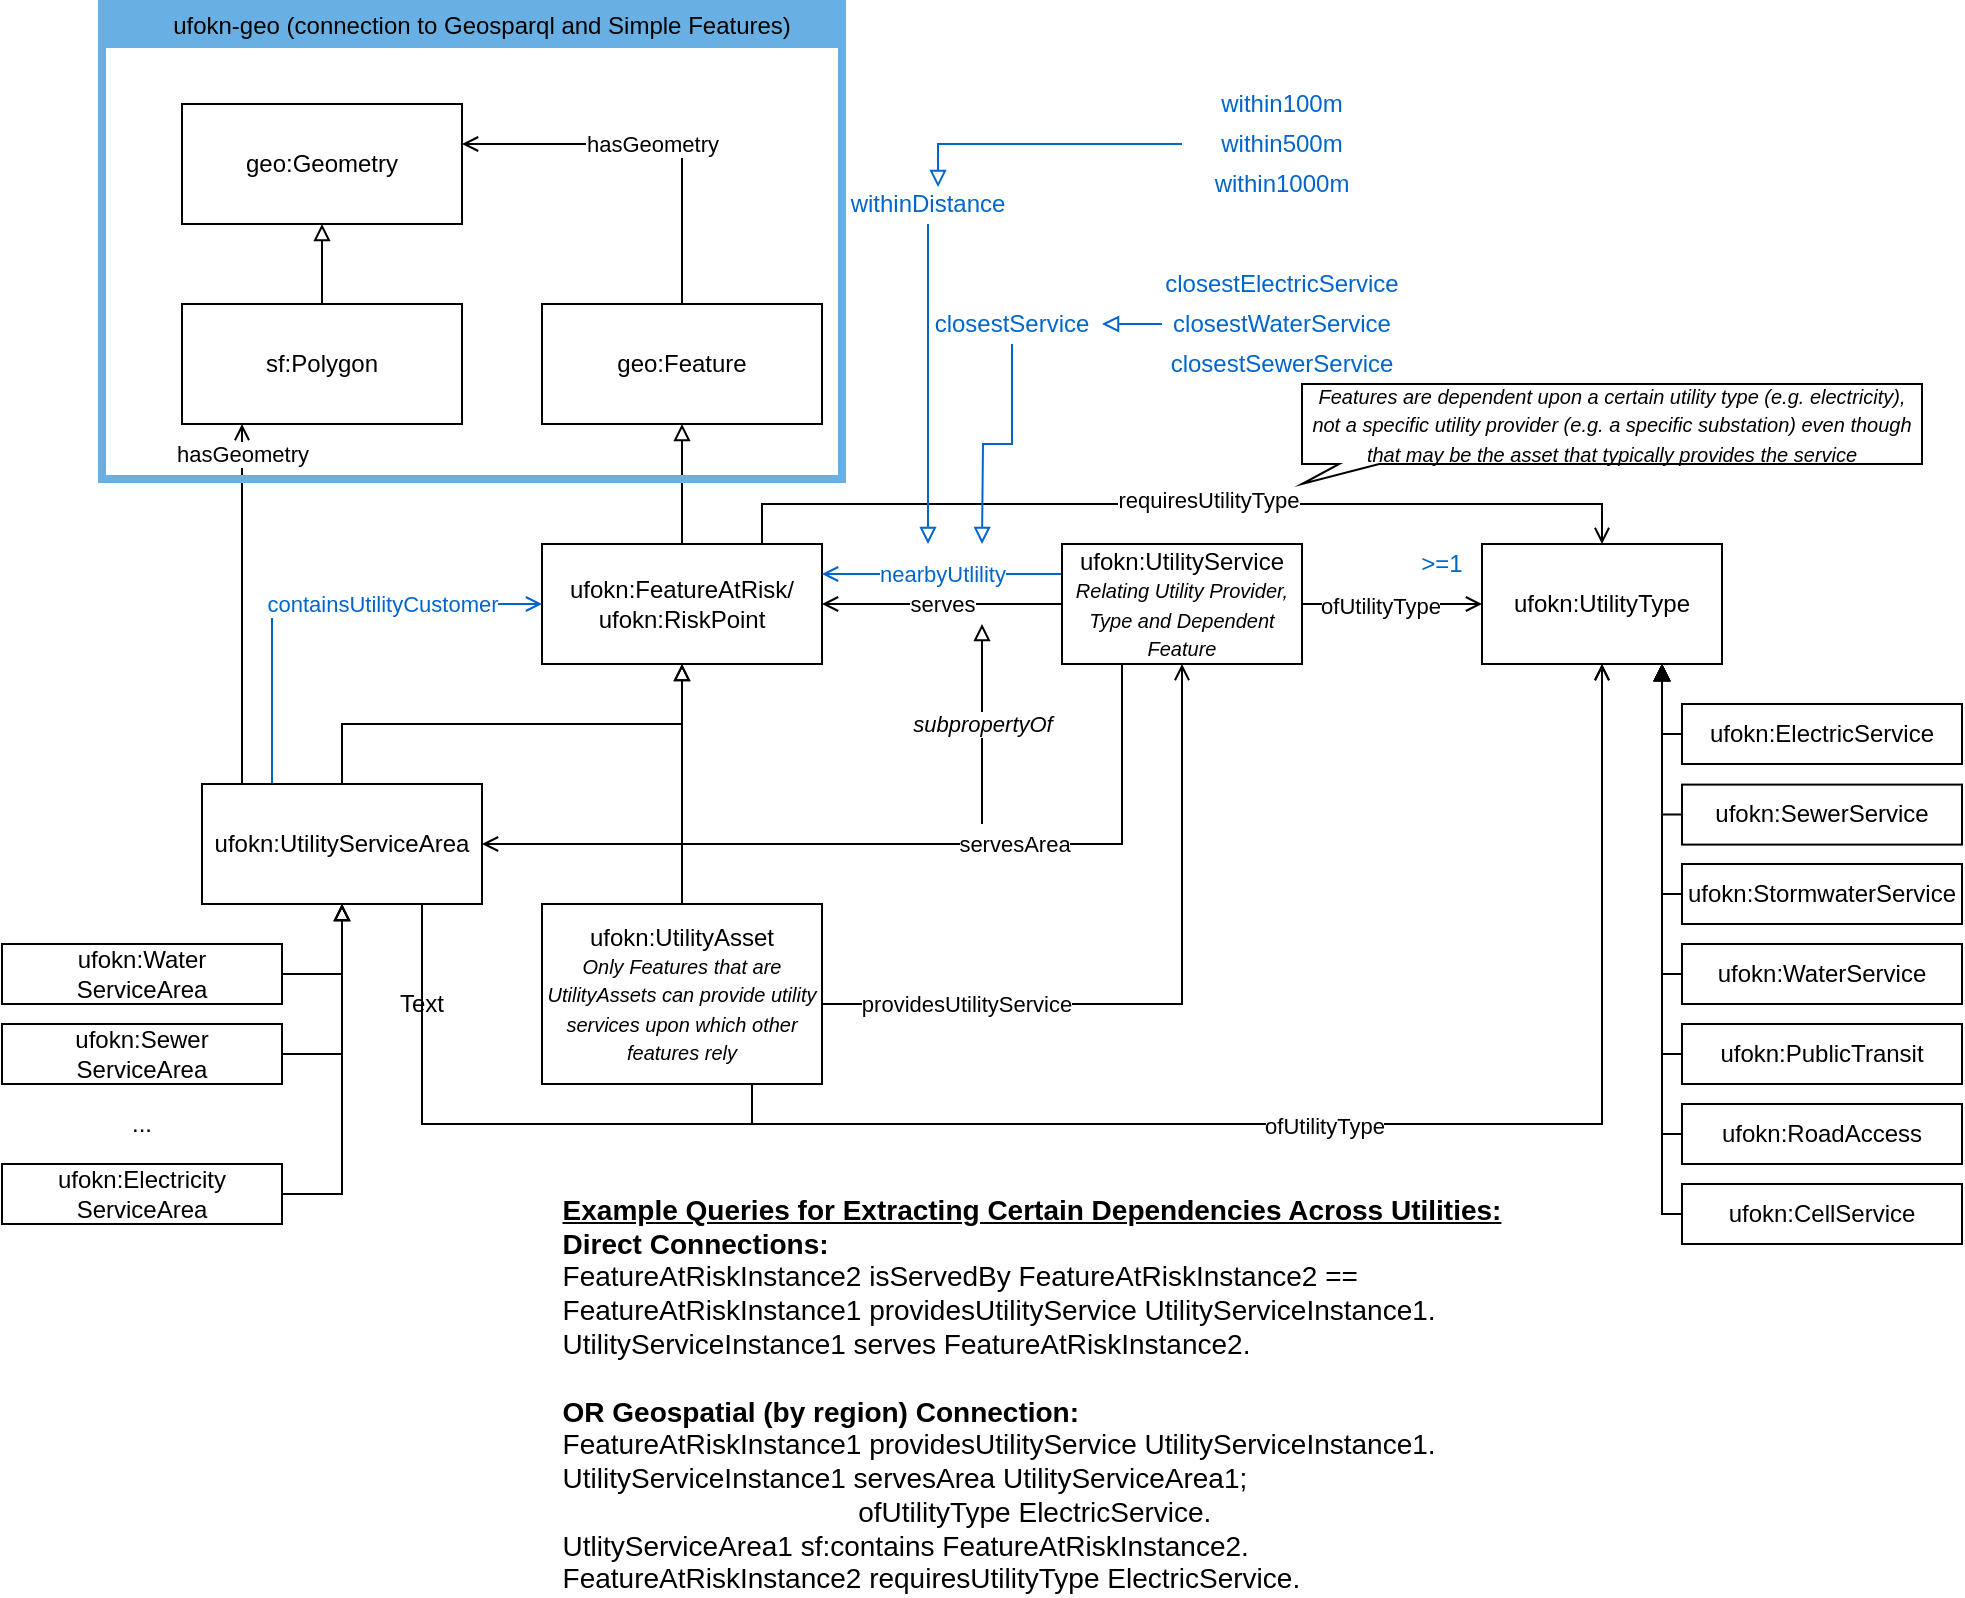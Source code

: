 <mxfile version="14.5.3" type="device"><diagram id="R2lEEEUBdFMjLlhIrx00" name="Page-1"><mxGraphModel dx="903" dy="436" grid="1" gridSize="10" guides="1" tooltips="1" connect="1" arrows="1" fold="1" page="1" pageScale="1" pageWidth="1100" pageHeight="850" math="0" shadow="0" extFonts="Permanent Marker^https://fonts.googleapis.com/css?family=Permanent+Marker"><root><mxCell id="0"/><mxCell id="1" parent="0"/><mxCell id="pcSZ4oZ6zpWhqPWP_OGe-4" style="edgeStyle=orthogonalEdgeStyle;rounded=0;orthogonalLoop=1;jettySize=auto;html=1;endArrow=open;endFill=0;" parent="1" source="pcSZ4oZ6zpWhqPWP_OGe-56" target="pcSZ4oZ6zpWhqPWP_OGe-2" edge="1"><mxGeometry relative="1" as="geometry"><Array as="points"><mxPoint x="670" y="520"/></Array></mxGeometry></mxCell><mxCell id="pcSZ4oZ6zpWhqPWP_OGe-5" value="providesUtilityService" style="edgeLabel;html=1;align=center;verticalAlign=middle;resizable=0;points=[];" parent="pcSZ4oZ6zpWhqPWP_OGe-4" vertex="1" connectable="0"><mxGeometry x="-0.295" relative="1" as="geometry"><mxPoint x="-51.38" y="-0.03" as="offset"/></mxGeometry></mxCell><mxCell id="pcSZ4oZ6zpWhqPWP_OGe-7" style="edgeStyle=orthogonalEdgeStyle;rounded=0;orthogonalLoop=1;jettySize=auto;html=1;entryX=0.5;entryY=1;entryDx=0;entryDy=0;endArrow=block;endFill=0;" parent="1" source="pcSZ4oZ6zpWhqPWP_OGe-1" target="pcSZ4oZ6zpWhqPWP_OGe-6" edge="1"><mxGeometry relative="1" as="geometry"/></mxCell><mxCell id="pcSZ4oZ6zpWhqPWP_OGe-75" style="edgeStyle=orthogonalEdgeStyle;rounded=0;orthogonalLoop=1;jettySize=auto;html=1;entryX=0.5;entryY=0;entryDx=0;entryDy=0;endArrow=open;endFill=0;" parent="1" source="pcSZ4oZ6zpWhqPWP_OGe-1" target="pcSZ4oZ6zpWhqPWP_OGe-58" edge="1"><mxGeometry relative="1" as="geometry"><Array as="points"><mxPoint x="460" y="270"/><mxPoint x="880" y="270"/></Array></mxGeometry></mxCell><mxCell id="pcSZ4oZ6zpWhqPWP_OGe-76" value="requiresUtilityType" style="edgeLabel;html=1;align=center;verticalAlign=middle;resizable=0;points=[];" parent="pcSZ4oZ6zpWhqPWP_OGe-75" vertex="1" connectable="0"><mxGeometry x="0.054" y="2" relative="1" as="geometry"><mxPoint as="offset"/></mxGeometry></mxCell><mxCell id="pcSZ4oZ6zpWhqPWP_OGe-1" value="ufokn:FeatureAtRisk/&lt;br&gt;ufokn:RiskPoint" style="rounded=0;whiteSpace=wrap;html=1;" parent="1" vertex="1"><mxGeometry x="350" y="290" width="140" height="60" as="geometry"/></mxCell><mxCell id="pcSZ4oZ6zpWhqPWP_OGe-10" value="serves" style="edgeStyle=orthogonalEdgeStyle;rounded=0;orthogonalLoop=1;jettySize=auto;html=1;endArrow=open;endFill=0;" parent="1" source="pcSZ4oZ6zpWhqPWP_OGe-2" target="pcSZ4oZ6zpWhqPWP_OGe-1" edge="1"><mxGeometry relative="1" as="geometry"><Array as="points"/></mxGeometry></mxCell><mxCell id="pcSZ4oZ6zpWhqPWP_OGe-60" style="edgeStyle=orthogonalEdgeStyle;rounded=0;orthogonalLoop=1;jettySize=auto;html=1;endArrow=open;endFill=0;" parent="1" source="pcSZ4oZ6zpWhqPWP_OGe-2" target="pcSZ4oZ6zpWhqPWP_OGe-58" edge="1"><mxGeometry relative="1" as="geometry"/></mxCell><mxCell id="pcSZ4oZ6zpWhqPWP_OGe-61" value="ofUtilityType" style="edgeLabel;html=1;align=center;verticalAlign=middle;resizable=0;points=[];" parent="pcSZ4oZ6zpWhqPWP_OGe-60" vertex="1" connectable="0"><mxGeometry x="-0.14" y="-1" relative="1" as="geometry"><mxPoint as="offset"/></mxGeometry></mxCell><mxCell id="pcSZ4oZ6zpWhqPWP_OGe-77" value="nearbyUtlility" style="edgeStyle=orthogonalEdgeStyle;rounded=0;orthogonalLoop=1;jettySize=auto;html=1;exitX=0;exitY=0.25;exitDx=0;exitDy=0;entryX=1;entryY=0.25;entryDx=0;entryDy=0;endArrow=open;endFill=0;fontColor=#0066CC;strokeColor=#0066CC;" parent="1" source="pcSZ4oZ6zpWhqPWP_OGe-2" target="pcSZ4oZ6zpWhqPWP_OGe-1" edge="1"><mxGeometry relative="1" as="geometry"/></mxCell><mxCell id="pcSZ4oZ6zpWhqPWP_OGe-2" value="ufokn:UtilityService&lt;br&gt;&lt;font style=&quot;font-size: 10px&quot;&gt;&lt;i&gt;Relating Utility Provider, Type and Dependent Feature&lt;/i&gt;&lt;/font&gt;" style="rounded=0;whiteSpace=wrap;html=1;" parent="1" vertex="1"><mxGeometry x="610" y="290" width="120" height="60" as="geometry"/></mxCell><mxCell id="pcSZ4oZ6zpWhqPWP_OGe-9" value="hasGeometry" style="edgeStyle=orthogonalEdgeStyle;rounded=0;orthogonalLoop=1;jettySize=auto;html=1;endArrow=open;endFill=0;" parent="1" source="pcSZ4oZ6zpWhqPWP_OGe-6" target="pcSZ4oZ6zpWhqPWP_OGe-8" edge="1"><mxGeometry relative="1" as="geometry"><Array as="points"><mxPoint x="420" y="90"/></Array></mxGeometry></mxCell><mxCell id="pcSZ4oZ6zpWhqPWP_OGe-6" value="geo:Feature" style="rounded=0;whiteSpace=wrap;html=1;" parent="1" vertex="1"><mxGeometry x="350" y="170" width="140" height="60" as="geometry"/></mxCell><mxCell id="pcSZ4oZ6zpWhqPWP_OGe-13" style="edgeStyle=orthogonalEdgeStyle;rounded=0;orthogonalLoop=1;jettySize=auto;html=1;endArrow=block;endFill=0;" parent="1" source="pcSZ4oZ6zpWhqPWP_OGe-11" target="pcSZ4oZ6zpWhqPWP_OGe-1" edge="1"><mxGeometry relative="1" as="geometry"><Array as="points"><mxPoint x="250" y="380"/><mxPoint x="420" y="380"/></Array></mxGeometry></mxCell><mxCell id="pcSZ4oZ6zpWhqPWP_OGe-17" value="hasGeometry" style="edgeStyle=orthogonalEdgeStyle;rounded=0;orthogonalLoop=1;jettySize=auto;html=1;endArrow=open;endFill=0;" parent="1" source="pcSZ4oZ6zpWhqPWP_OGe-11" target="pcSZ4oZ6zpWhqPWP_OGe-12" edge="1"><mxGeometry x="0.84" relative="1" as="geometry"><mxPoint as="offset"/><Array as="points"><mxPoint x="200" y="280"/><mxPoint x="200" y="280"/></Array></mxGeometry></mxCell><mxCell id="pcSZ4oZ6zpWhqPWP_OGe-62" style="edgeStyle=orthogonalEdgeStyle;rounded=0;orthogonalLoop=1;jettySize=auto;html=1;entryX=0.5;entryY=1;entryDx=0;entryDy=0;endArrow=open;endFill=0;" parent="1" source="pcSZ4oZ6zpWhqPWP_OGe-11" target="pcSZ4oZ6zpWhqPWP_OGe-58" edge="1"><mxGeometry relative="1" as="geometry"><Array as="points"><mxPoint x="290" y="580"/><mxPoint x="880" y="580"/></Array></mxGeometry></mxCell><mxCell id="pcSZ4oZ6zpWhqPWP_OGe-99" value="containsUtilityCustomer" style="edgeStyle=orthogonalEdgeStyle;rounded=0;orthogonalLoop=1;jettySize=auto;html=1;exitX=0.25;exitY=0;exitDx=0;exitDy=0;entryX=0;entryY=0.5;entryDx=0;entryDy=0;endArrow=open;endFill=0;strokeColor=#0066CC;fontColor=#0066CC;" parent="1" source="pcSZ4oZ6zpWhqPWP_OGe-11" target="pcSZ4oZ6zpWhqPWP_OGe-1" edge="1"><mxGeometry x="0.289" relative="1" as="geometry"><mxPoint as="offset"/></mxGeometry></mxCell><mxCell id="pcSZ4oZ6zpWhqPWP_OGe-11" value="ufokn:UtilityServiceArea" style="rounded=0;whiteSpace=wrap;html=1;" parent="1" vertex="1"><mxGeometry x="180" y="410" width="140" height="60" as="geometry"/></mxCell><mxCell id="pcSZ4oZ6zpWhqPWP_OGe-15" value="servesArea" style="edgeStyle=orthogonalEdgeStyle;rounded=0;orthogonalLoop=1;jettySize=auto;html=1;endArrow=open;endFill=0;" parent="1" source="pcSZ4oZ6zpWhqPWP_OGe-2" target="pcSZ4oZ6zpWhqPWP_OGe-11" edge="1"><mxGeometry x="-0.295" relative="1" as="geometry"><mxPoint x="693.76" y="351.74" as="sourcePoint"/><mxPoint x="480" y="350" as="targetPoint"/><Array as="points"><mxPoint x="640" y="440"/><mxPoint x="290" y="440"/></Array><mxPoint as="offset"/></mxGeometry></mxCell><mxCell id="pcSZ4oZ6zpWhqPWP_OGe-16" value="&lt;i&gt;subpropertyOf&lt;/i&gt;" style="endArrow=block;html=1;endFill=0;" parent="1" edge="1"><mxGeometry width="50" height="50" relative="1" as="geometry"><mxPoint x="570" y="430" as="sourcePoint"/><mxPoint x="570" y="330" as="targetPoint"/></mxGeometry></mxCell><mxCell id="pcSZ4oZ6zpWhqPWP_OGe-23" style="edgeStyle=orthogonalEdgeStyle;rounded=0;orthogonalLoop=1;jettySize=auto;html=1;endArrow=block;endFill=0;" parent="1" source="pcSZ4oZ6zpWhqPWP_OGe-18" target="pcSZ4oZ6zpWhqPWP_OGe-11" edge="1"><mxGeometry relative="1" as="geometry"><Array as="points"><mxPoint x="250" y="615"/></Array></mxGeometry></mxCell><mxCell id="pcSZ4oZ6zpWhqPWP_OGe-18" value="ufokn:Electricity&lt;br&gt;ServiceArea" style="rounded=0;whiteSpace=wrap;html=1;" parent="1" vertex="1"><mxGeometry x="80" y="600" width="140" height="30" as="geometry"/></mxCell><mxCell id="Ga9iHlq5nD7B1UUzohg9-7" style="edgeStyle=orthogonalEdgeStyle;rounded=0;orthogonalLoop=1;jettySize=auto;html=1;endArrow=block;endFill=0;" edge="1" parent="1" source="pcSZ4oZ6zpWhqPWP_OGe-19" target="pcSZ4oZ6zpWhqPWP_OGe-11"><mxGeometry relative="1" as="geometry"><Array as="points"><mxPoint x="250" y="505"/></Array></mxGeometry></mxCell><mxCell id="pcSZ4oZ6zpWhqPWP_OGe-19" value="ufokn:Water&lt;br&gt;ServiceArea" style="rounded=0;whiteSpace=wrap;html=1;" parent="1" vertex="1"><mxGeometry x="80" y="490" width="140" height="30" as="geometry"/></mxCell><mxCell id="pcSZ4oZ6zpWhqPWP_OGe-22" style="edgeStyle=orthogonalEdgeStyle;rounded=0;orthogonalLoop=1;jettySize=auto;html=1;endArrow=block;endFill=0;" parent="1" source="pcSZ4oZ6zpWhqPWP_OGe-20" target="pcSZ4oZ6zpWhqPWP_OGe-11" edge="1"><mxGeometry relative="1" as="geometry"><Array as="points"><mxPoint x="250" y="545"/></Array></mxGeometry></mxCell><mxCell id="pcSZ4oZ6zpWhqPWP_OGe-20" value="ufokn:Sewer&lt;br&gt;ServiceArea" style="rounded=0;whiteSpace=wrap;html=1;" parent="1" vertex="1"><mxGeometry x="80" y="530" width="140" height="30" as="geometry"/></mxCell><mxCell id="pcSZ4oZ6zpWhqPWP_OGe-40" value="ufokn-geo (connection to Geosparql and Simple Features)" style="graphMlID=n22;shape=swimlane;startSize=20;strokeWidth=4;spacingLeft=10;collapsible=1;strokeColor=#68b0e3;fillColor=#68b0e3" parent="1" vertex="1"><mxGeometry x="130" y="20" width="370" height="237.5" as="geometry"/></mxCell><mxCell id="pcSZ4oZ6zpWhqPWP_OGe-8" value="geo:Geometry" style="rounded=0;whiteSpace=wrap;html=1;" parent="pcSZ4oZ6zpWhqPWP_OGe-40" vertex="1"><mxGeometry x="40" y="50" width="140" height="60" as="geometry"/></mxCell><mxCell id="pcSZ4oZ6zpWhqPWP_OGe-12" value="sf:Polygon" style="rounded=0;whiteSpace=wrap;html=1;" parent="pcSZ4oZ6zpWhqPWP_OGe-40" vertex="1"><mxGeometry x="40" y="150" width="140" height="60" as="geometry"/></mxCell><mxCell id="pcSZ4oZ6zpWhqPWP_OGe-14" style="edgeStyle=orthogonalEdgeStyle;rounded=0;orthogonalLoop=1;jettySize=auto;html=1;endArrow=block;endFill=0;entryX=0.5;entryY=1;entryDx=0;entryDy=0;" parent="pcSZ4oZ6zpWhqPWP_OGe-40" source="pcSZ4oZ6zpWhqPWP_OGe-12" target="pcSZ4oZ6zpWhqPWP_OGe-8" edge="1"><mxGeometry relative="1" as="geometry"><Array as="points"><mxPoint x="110" y="120"/><mxPoint x="110" y="120"/></Array></mxGeometry></mxCell><mxCell id="pcSZ4oZ6zpWhqPWP_OGe-57" style="edgeStyle=orthogonalEdgeStyle;rounded=0;orthogonalLoop=1;jettySize=auto;html=1;endArrow=block;endFill=0;" parent="1" source="pcSZ4oZ6zpWhqPWP_OGe-56" target="pcSZ4oZ6zpWhqPWP_OGe-1" edge="1"><mxGeometry relative="1" as="geometry"/></mxCell><mxCell id="pcSZ4oZ6zpWhqPWP_OGe-63" style="edgeStyle=orthogonalEdgeStyle;rounded=0;orthogonalLoop=1;jettySize=auto;html=1;exitX=0.75;exitY=1;exitDx=0;exitDy=0;entryX=0.5;entryY=1;entryDx=0;entryDy=0;endArrow=open;endFill=0;" parent="1" source="pcSZ4oZ6zpWhqPWP_OGe-56" target="pcSZ4oZ6zpWhqPWP_OGe-58" edge="1"><mxGeometry relative="1" as="geometry"/></mxCell><mxCell id="pcSZ4oZ6zpWhqPWP_OGe-64" value="ofUtilityType" style="edgeLabel;html=1;align=center;verticalAlign=middle;resizable=0;points=[];" parent="pcSZ4oZ6zpWhqPWP_OGe-63" vertex="1" connectable="0"><mxGeometry x="-0.094" y="-1" relative="1" as="geometry"><mxPoint as="offset"/></mxGeometry></mxCell><mxCell id="pcSZ4oZ6zpWhqPWP_OGe-56" value="ufokn:UtilityAsset&lt;br&gt;&lt;i&gt;&lt;font style=&quot;font-size: 10px&quot;&gt;Only Features that are UtilityAssets can provide utility services upon which other features rely&lt;/font&gt;&lt;/i&gt;" style="rounded=0;whiteSpace=wrap;html=1;" parent="1" vertex="1"><mxGeometry x="350" y="470" width="140" height="90" as="geometry"/></mxCell><mxCell id="pcSZ4oZ6zpWhqPWP_OGe-58" value="ufokn:UtilityType" style="rounded=0;whiteSpace=wrap;html=1;" parent="1" vertex="1"><mxGeometry x="820" y="290" width="120" height="60" as="geometry"/></mxCell><mxCell id="Ga9iHlq5nD7B1UUzohg9-2" style="edgeStyle=orthogonalEdgeStyle;rounded=0;orthogonalLoop=1;jettySize=auto;html=1;endArrow=block;endFill=1;" edge="1" parent="1" source="pcSZ4oZ6zpWhqPWP_OGe-65" target="pcSZ4oZ6zpWhqPWP_OGe-58"><mxGeometry relative="1" as="geometry"><Array as="points"><mxPoint x="910" y="385"/></Array></mxGeometry></mxCell><mxCell id="pcSZ4oZ6zpWhqPWP_OGe-65" value="ufokn:ElectricService" style="rounded=0;whiteSpace=wrap;html=1;" parent="1" vertex="1"><mxGeometry x="920" y="370" width="140" height="30" as="geometry"/></mxCell><mxCell id="pcSZ4oZ6zpWhqPWP_OGe-69" style="edgeStyle=orthogonalEdgeStyle;rounded=0;orthogonalLoop=1;jettySize=auto;html=1;endArrow=block;endFill=1;" parent="1" source="pcSZ4oZ6zpWhqPWP_OGe-66" edge="1" target="pcSZ4oZ6zpWhqPWP_OGe-58"><mxGeometry relative="1" as="geometry"><mxPoint x="910" y="350" as="targetPoint"/><Array as="points"><mxPoint x="910" y="425"/><mxPoint x="910" y="350"/><mxPoint x="880" y="350"/></Array></mxGeometry></mxCell><mxCell id="pcSZ4oZ6zpWhqPWP_OGe-66" value="ufokn:SewerService" style="rounded=0;whiteSpace=wrap;html=1;" parent="1" vertex="1"><mxGeometry x="920" y="410.3" width="140" height="30" as="geometry"/></mxCell><mxCell id="pcSZ4oZ6zpWhqPWP_OGe-70" style="edgeStyle=orthogonalEdgeStyle;rounded=0;orthogonalLoop=1;jettySize=auto;html=1;endArrow=block;endFill=1;" parent="1" source="pcSZ4oZ6zpWhqPWP_OGe-67" edge="1" target="pcSZ4oZ6zpWhqPWP_OGe-58"><mxGeometry relative="1" as="geometry"><mxPoint x="910" y="350.3" as="targetPoint"/><Array as="points"><mxPoint x="910" y="505"/></Array></mxGeometry></mxCell><mxCell id="pcSZ4oZ6zpWhqPWP_OGe-67" value="ufokn:WaterService" style="rounded=0;whiteSpace=wrap;html=1;" parent="1" vertex="1"><mxGeometry x="920" y="490" width="140" height="30" as="geometry"/></mxCell><mxCell id="pcSZ4oZ6zpWhqPWP_OGe-72" style="edgeStyle=orthogonalEdgeStyle;rounded=0;orthogonalLoop=1;jettySize=auto;html=1;endArrow=block;endFill=1;" parent="1" source="pcSZ4oZ6zpWhqPWP_OGe-71" target="pcSZ4oZ6zpWhqPWP_OGe-58" edge="1"><mxGeometry relative="1" as="geometry"><Array as="points"><mxPoint x="910" y="545"/></Array></mxGeometry></mxCell><mxCell id="pcSZ4oZ6zpWhqPWP_OGe-71" value="ufokn:PublicTransit" style="rounded=0;whiteSpace=wrap;html=1;" parent="1" vertex="1"><mxGeometry x="920" y="530" width="140" height="30" as="geometry"/></mxCell><mxCell id="Ga9iHlq5nD7B1UUzohg9-1" style="edgeStyle=orthogonalEdgeStyle;rounded=0;orthogonalLoop=1;jettySize=auto;html=1;endArrow=block;endFill=1;" edge="1" parent="1" source="pcSZ4oZ6zpWhqPWP_OGe-73" target="pcSZ4oZ6zpWhqPWP_OGe-58"><mxGeometry relative="1" as="geometry"><Array as="points"><mxPoint x="910" y="465"/></Array></mxGeometry></mxCell><mxCell id="pcSZ4oZ6zpWhqPWP_OGe-73" value="ufokn:StormwaterService" style="rounded=0;whiteSpace=wrap;html=1;" parent="1" vertex="1"><mxGeometry x="920" y="450" width="140" height="30" as="geometry"/></mxCell><mxCell id="pcSZ4oZ6zpWhqPWP_OGe-74" value="&lt;div style=&quot;text-align: left ; font-size: 14px&quot;&gt;&lt;font style=&quot;font-size: 14px&quot;&gt;&lt;b&gt;&lt;u&gt;Example Queries for Extracting Certain Dependencies Across Utilities:&lt;/u&gt;&lt;/b&gt;&lt;br&gt;&lt;b&gt;Direct Connections:&lt;/b&gt;&lt;/font&gt;&lt;/div&gt;&lt;div style=&quot;text-align: left ; font-size: 14px&quot;&gt;&lt;span&gt;&lt;font style=&quot;font-size: 14px&quot;&gt;FeatureAtRiskInstance2 isServedBy FeatureAtRiskInstance2 ==&lt;/font&gt;&lt;/span&gt;&lt;/div&gt;&lt;div style=&quot;text-align: left ; font-size: 14px&quot;&gt;&lt;span&gt;&lt;font style=&quot;font-size: 14px&quot;&gt;FeatureAtRiskInstance1 providesUtilityService&amp;nbsp;UtilityServiceInstance1.&lt;/font&gt;&lt;/span&gt;&lt;/div&gt;&lt;div style=&quot;text-align: left ; font-size: 14px&quot;&gt;&lt;span&gt;&lt;font style=&quot;font-size: 14px&quot;&gt;UtilityServiceInstance1 serves FeatureAtRiskInstance2.&lt;/font&gt;&lt;/span&gt;&lt;/div&gt;&lt;div style=&quot;text-align: left ; font-size: 14px&quot;&gt;&lt;span&gt;&lt;font style=&quot;font-size: 14px&quot;&gt;&lt;br&gt;&lt;/font&gt;&lt;/span&gt;&lt;/div&gt;&lt;div style=&quot;text-align: left ; font-size: 14px&quot;&gt;&lt;span&gt;&lt;b&gt;&lt;font style=&quot;font-size: 14px&quot;&gt;OR Geospatial (by region) Connection:&lt;/font&gt;&lt;/b&gt;&lt;/span&gt;&lt;/div&gt;&lt;div style=&quot;text-align: left ; font-size: 14px&quot;&gt;&lt;font style=&quot;font-size: 14px&quot;&gt;&lt;span&gt;FeatureAtRiskInstance1 providesUtilityService UtilityServiceInstance1.&lt;/span&gt;&lt;br&gt;&lt;/font&gt;&lt;/div&gt;&lt;div style=&quot;text-align: left ; font-size: 14px&quot;&gt;&lt;font style=&quot;font-size: 14px&quot;&gt;&lt;span&gt;UtilityServiceInstance1 servesArea UtilityServiceArea1;&lt;/span&gt;&lt;br&gt;&lt;/font&gt;&lt;/div&gt;&lt;div style=&quot;text-align: left ; font-size: 14px&quot;&gt;&lt;span&gt;&lt;font style=&quot;font-size: 14px&quot;&gt;&amp;nbsp; &amp;nbsp; &amp;nbsp; &amp;nbsp; &amp;nbsp; &amp;nbsp; &amp;nbsp; &amp;nbsp; &amp;nbsp; &amp;nbsp; &amp;nbsp; &amp;nbsp; &amp;nbsp; &amp;nbsp; &amp;nbsp; &amp;nbsp; &amp;nbsp; &amp;nbsp; &amp;nbsp; ofUtilityType ElectricService.&lt;/font&gt;&lt;/span&gt;&lt;/div&gt;&lt;div style=&quot;text-align: left ; font-size: 14px&quot;&gt;&lt;span&gt;&lt;font style=&quot;font-size: 14px&quot;&gt;UtlityServiceArea1 sf:contains FeatureAtRiskInstance2.&amp;nbsp;&lt;/font&gt;&lt;/span&gt;&lt;/div&gt;&lt;div style=&quot;text-align: left ; font-size: 14px&quot;&gt;&lt;font style=&quot;font-size: 14px&quot;&gt;FeatureAtRiskInstance2 requiresUtilityType ElectricService.&lt;/font&gt;&lt;/div&gt;" style="text;html=1;strokeColor=none;fillColor=none;align=center;verticalAlign=middle;whiteSpace=wrap;rounded=0;" parent="1" vertex="1"><mxGeometry x="340" y="620" width="510" height="190" as="geometry"/></mxCell><mxCell id="pcSZ4oZ6zpWhqPWP_OGe-84" style="edgeStyle=orthogonalEdgeStyle;rounded=0;orthogonalLoop=1;jettySize=auto;html=1;endArrow=block;endFill=0;strokeColor=#0066CC;fontColor=#0066CC;" parent="1" source="pcSZ4oZ6zpWhqPWP_OGe-85" edge="1"><mxGeometry relative="1" as="geometry"><mxPoint x="570" y="290" as="targetPoint"/></mxGeometry></mxCell><mxCell id="pcSZ4oZ6zpWhqPWP_OGe-86" value="" style="group" parent="1" vertex="1" connectable="0"><mxGeometry x="660" y="150" width="120" height="60" as="geometry"/></mxCell><mxCell id="pcSZ4oZ6zpWhqPWP_OGe-79" value="closestElectricService" style="text;html=1;strokeColor=none;fillColor=none;align=center;verticalAlign=middle;whiteSpace=wrap;rounded=0;fontColor=#0066CC;" parent="pcSZ4oZ6zpWhqPWP_OGe-86" vertex="1"><mxGeometry width="120" height="20" as="geometry"/></mxCell><mxCell id="pcSZ4oZ6zpWhqPWP_OGe-80" value="closestWaterService" style="text;html=1;strokeColor=none;fillColor=none;align=center;verticalAlign=middle;whiteSpace=wrap;rounded=0;fontColor=#0066CC;" parent="pcSZ4oZ6zpWhqPWP_OGe-86" vertex="1"><mxGeometry y="20" width="120" height="20" as="geometry"/></mxCell><mxCell id="pcSZ4oZ6zpWhqPWP_OGe-83" value="closestSewerService" style="text;html=1;strokeColor=none;fillColor=none;align=center;verticalAlign=middle;whiteSpace=wrap;rounded=0;fontColor=#0066CC;" parent="pcSZ4oZ6zpWhqPWP_OGe-86" vertex="1"><mxGeometry y="40" width="120" height="20" as="geometry"/></mxCell><mxCell id="pcSZ4oZ6zpWhqPWP_OGe-85" value="closestService" style="text;html=1;strokeColor=none;fillColor=none;align=center;verticalAlign=middle;whiteSpace=wrap;rounded=0;fontColor=#0066CC;" parent="1" vertex="1"><mxGeometry x="540" y="170" width="90" height="20" as="geometry"/></mxCell><mxCell id="pcSZ4oZ6zpWhqPWP_OGe-87" style="edgeStyle=orthogonalEdgeStyle;rounded=0;orthogonalLoop=1;jettySize=auto;html=1;endArrow=block;endFill=0;strokeColor=#0066CC;fontColor=#0066CC;" parent="1" source="pcSZ4oZ6zpWhqPWP_OGe-80" target="pcSZ4oZ6zpWhqPWP_OGe-85" edge="1"><mxGeometry relative="1" as="geometry"><mxPoint x="570" y="290" as="targetPoint"/><mxPoint x="660" y="180" as="sourcePoint"/></mxGeometry></mxCell><mxCell id="pcSZ4oZ6zpWhqPWP_OGe-94" style="edgeStyle=orthogonalEdgeStyle;rounded=0;orthogonalLoop=1;jettySize=auto;html=1;endArrow=block;endFill=0;strokeColor=#0066CC;fontColor=#0066CC;" parent="1" source="pcSZ4oZ6zpWhqPWP_OGe-88" edge="1"><mxGeometry relative="1" as="geometry"><mxPoint x="543" y="290" as="targetPoint"/></mxGeometry></mxCell><mxCell id="pcSZ4oZ6zpWhqPWP_OGe-88" value="withinDistance" style="text;html=1;strokeColor=none;fillColor=none;align=center;verticalAlign=middle;whiteSpace=wrap;rounded=0;fontColor=#0066CC;" parent="1" vertex="1"><mxGeometry x="483" y="110" width="120" height="20" as="geometry"/></mxCell><mxCell id="pcSZ4oZ6zpWhqPWP_OGe-92" value="" style="group" parent="1" vertex="1" connectable="0"><mxGeometry x="670" y="60" width="100" height="60" as="geometry"/></mxCell><mxCell id="pcSZ4oZ6zpWhqPWP_OGe-89" value="within100m" style="text;html=1;strokeColor=none;fillColor=none;align=center;verticalAlign=middle;whiteSpace=wrap;rounded=0;fontColor=#0066CC;" parent="pcSZ4oZ6zpWhqPWP_OGe-92" vertex="1"><mxGeometry width="100" height="20" as="geometry"/></mxCell><mxCell id="pcSZ4oZ6zpWhqPWP_OGe-90" value="within500m" style="text;html=1;strokeColor=none;fillColor=none;align=center;verticalAlign=middle;whiteSpace=wrap;rounded=0;fontColor=#0066CC;" parent="pcSZ4oZ6zpWhqPWP_OGe-92" vertex="1"><mxGeometry y="20" width="100" height="20" as="geometry"/></mxCell><mxCell id="pcSZ4oZ6zpWhqPWP_OGe-91" value="within1000m" style="text;html=1;strokeColor=none;fillColor=none;align=center;verticalAlign=middle;whiteSpace=wrap;rounded=0;fontColor=#0066CC;" parent="pcSZ4oZ6zpWhqPWP_OGe-92" vertex="1"><mxGeometry y="40" width="100" height="20" as="geometry"/></mxCell><mxCell id="pcSZ4oZ6zpWhqPWP_OGe-93" style="edgeStyle=orthogonalEdgeStyle;rounded=0;orthogonalLoop=1;jettySize=auto;html=1;entryX=0.542;entryY=0.077;entryDx=0;entryDy=0;entryPerimeter=0;endArrow=block;endFill=0;strokeColor=#0066CC;fontColor=#0066CC;" parent="1" source="pcSZ4oZ6zpWhqPWP_OGe-90" target="pcSZ4oZ6zpWhqPWP_OGe-88" edge="1"><mxGeometry relative="1" as="geometry"/></mxCell><mxCell id="pcSZ4oZ6zpWhqPWP_OGe-95" value="&amp;gt;=1" style="text;html=1;strokeColor=none;fillColor=none;align=center;verticalAlign=middle;whiteSpace=wrap;rounded=0;fontColor=#0066CC;" parent="1" vertex="1"><mxGeometry x="780" y="290" width="40" height="20" as="geometry"/></mxCell><mxCell id="VF-Nzu72ip5GJtMLnIQt-2" value="&lt;font style=&quot;font-size: 10px&quot;&gt;&lt;i&gt;Features are dependent upon a certain utility type (e.g. electricity), not a specific utility provider (e.g. a specific substation) even though that may be the asset that typically provides the service&lt;/i&gt;&lt;/font&gt;" style="shape=callout;whiteSpace=wrap;html=1;perimeter=calloutPerimeter;position2=0;size=10;position=0.06;base=20;" parent="1" vertex="1"><mxGeometry x="730" y="210" width="310" height="50" as="geometry"/></mxCell><mxCell id="Ga9iHlq5nD7B1UUzohg9-4" style="edgeStyle=orthogonalEdgeStyle;rounded=0;orthogonalLoop=1;jettySize=auto;html=1;endArrow=block;endFill=1;" edge="1" parent="1" source="Ga9iHlq5nD7B1UUzohg9-3" target="pcSZ4oZ6zpWhqPWP_OGe-58"><mxGeometry relative="1" as="geometry"><Array as="points"><mxPoint x="910" y="585"/></Array></mxGeometry></mxCell><mxCell id="Ga9iHlq5nD7B1UUzohg9-3" value="ufokn:RoadAccess" style="rounded=0;whiteSpace=wrap;html=1;" vertex="1" parent="1"><mxGeometry x="920" y="570" width="140" height="30" as="geometry"/></mxCell><mxCell id="Ga9iHlq5nD7B1UUzohg9-6" style="edgeStyle=orthogonalEdgeStyle;rounded=0;orthogonalLoop=1;jettySize=auto;html=1;endArrow=block;endFill=1;" edge="1" parent="1" source="Ga9iHlq5nD7B1UUzohg9-5" target="pcSZ4oZ6zpWhqPWP_OGe-58"><mxGeometry relative="1" as="geometry"><Array as="points"><mxPoint x="910" y="625"/></Array></mxGeometry></mxCell><mxCell id="Ga9iHlq5nD7B1UUzohg9-5" value="ufokn:CellService" style="rounded=0;whiteSpace=wrap;html=1;" vertex="1" parent="1"><mxGeometry x="920" y="610" width="140" height="30" as="geometry"/></mxCell><mxCell id="Ga9iHlq5nD7B1UUzohg9-8" value="Text" style="text;html=1;strokeColor=none;fillColor=none;align=center;verticalAlign=middle;whiteSpace=wrap;rounded=0;" vertex="1" parent="1"><mxGeometry x="270" y="510" width="40" height="20" as="geometry"/></mxCell><mxCell id="Ga9iHlq5nD7B1UUzohg9-9" value="..." style="text;html=1;strokeColor=none;fillColor=none;align=center;verticalAlign=middle;whiteSpace=wrap;rounded=0;" vertex="1" parent="1"><mxGeometry x="130" y="570" width="40" height="20" as="geometry"/></mxCell></root></mxGraphModel></diagram></mxfile>